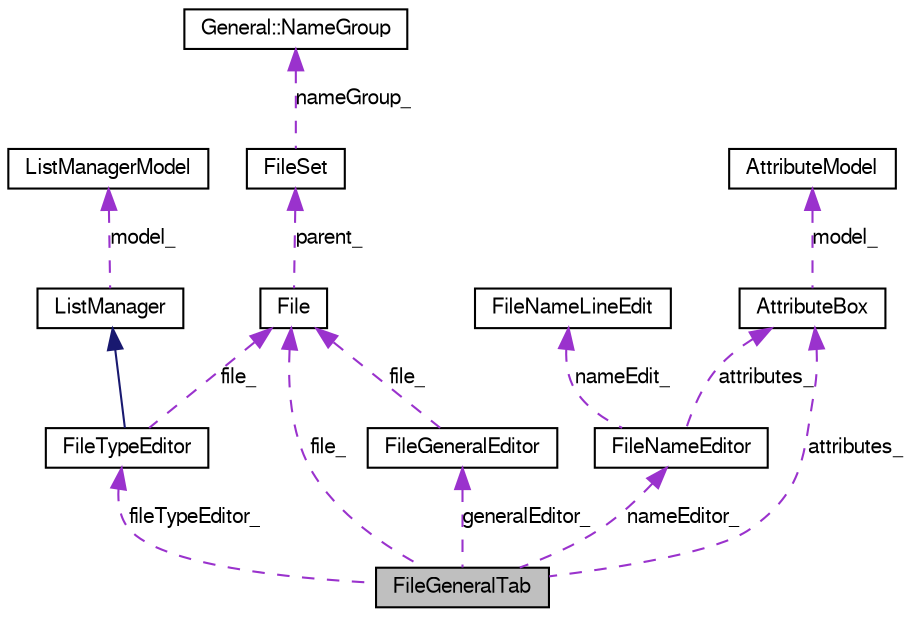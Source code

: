digraph G
{
  bgcolor="transparent";
  edge [fontname="FreeSans",fontsize=10,labelfontname="FreeSans",labelfontsize=10];
  node [fontname="FreeSans",fontsize=10,shape=record];
  Node1 [label="FileGeneralTab",height=0.2,width=0.4,color="black", fillcolor="grey75", style="filled" fontcolor="black"];
  Node2 -> Node1 [dir=back,color="darkorchid3",fontsize=10,style="dashed",label="generalEditor_",fontname="FreeSans"];
  Node2 [label="FileGeneralEditor",height=0.2,width=0.4,color="black",URL="$class_file_general_editor.html",tooltip="FileGeneralEditor is a widget to edit File&#39;s general settings."];
  Node3 -> Node2 [dir=back,color="darkorchid3",fontsize=10,style="dashed",label="file_",fontname="FreeSans"];
  Node3 [label="File",height=0.2,width=0.4,color="black",URL="$class_file.html",tooltip="Equals the spirit:file element in IP-Xact specification."];
  Node4 -> Node3 [dir=back,color="darkorchid3",fontsize=10,style="dashed",label="parent_",fontname="FreeSans"];
  Node4 [label="FileSet",height=0.2,width=0.4,color="black",URL="$class_file_set.html",tooltip="Equals the spirit:fileSet element in IP-Xact specification."];
  Node5 -> Node4 [dir=back,color="darkorchid3",fontsize=10,style="dashed",label="nameGroup_",fontname="FreeSans"];
  Node5 [label="General::NameGroup",height=0.2,width=0.4,color="black",URL="$struct_general_1_1_name_group.html",tooltip="The NameGroup matches the spirit:nameGroup element in IP-Xact."];
  Node6 -> Node1 [dir=back,color="darkorchid3",fontsize=10,style="dashed",label="nameEditor_",fontname="FreeSans"];
  Node6 [label="FileNameEditor",height=0.2,width=0.4,color="black",URL="$class_file_name_editor.html",tooltip="FileNameEditor is a widget to edit the name element in FileSet."];
  Node7 -> Node6 [dir=back,color="darkorchid3",fontsize=10,style="dashed",label="nameEdit_",fontname="FreeSans"];
  Node7 [label="FileNameLineEdit",height=0.2,width=0.4,color="black",URL="$class_file_name_line_edit.html",tooltip="FileNameLineEdit is used to select a file to QString format."];
  Node8 -> Node6 [dir=back,color="darkorchid3",fontsize=10,style="dashed",label="attributes_",fontname="FreeSans"];
  Node8 [label="AttributeBox",height=0.2,width=0.4,color="black",URL="$class_attribute_box.html",tooltip="AttributeBox provides services to manage attributes for IP-Xact."];
  Node9 -> Node8 [dir=back,color="darkorchid3",fontsize=10,style="dashed",label="model_",fontname="FreeSans"];
  Node9 [label="AttributeModel",height=0.2,width=0.4,color="black",URL="$class_attribute_model.html",tooltip="AttributeModel is a model class to display the attributes."];
  Node8 -> Node1 [dir=back,color="darkorchid3",fontsize=10,style="dashed",label="attributes_",fontname="FreeSans"];
  Node10 -> Node1 [dir=back,color="darkorchid3",fontsize=10,style="dashed",label="fileTypeEditor_",fontname="FreeSans"];
  Node10 [label="FileTypeEditor",height=0.2,width=0.4,color="black",URL="$class_file_type_editor.html",tooltip="FileTypeEditor is used to specify a file type for a file."];
  Node11 -> Node10 [dir=back,color="midnightblue",fontsize=10,style="solid",fontname="FreeSans"];
  Node11 [label="ListManager",height=0.2,width=0.4,color="black",URL="$class_list_manager.html",tooltip="ListManager is a widget to manage a list of strings."];
  Node12 -> Node11 [dir=back,color="darkorchid3",fontsize=10,style="dashed",label="model_",fontname="FreeSans"];
  Node12 [label="ListManagerModel",height=0.2,width=0.4,color="black",URL="$class_list_manager_model.html",tooltip="ListManagerModel is a model class to manage a list of strings."];
  Node3 -> Node10 [dir=back,color="darkorchid3",fontsize=10,style="dashed",label="file_",fontname="FreeSans"];
  Node3 -> Node1 [dir=back,color="darkorchid3",fontsize=10,style="dashed",label="file_",fontname="FreeSans"];
}
